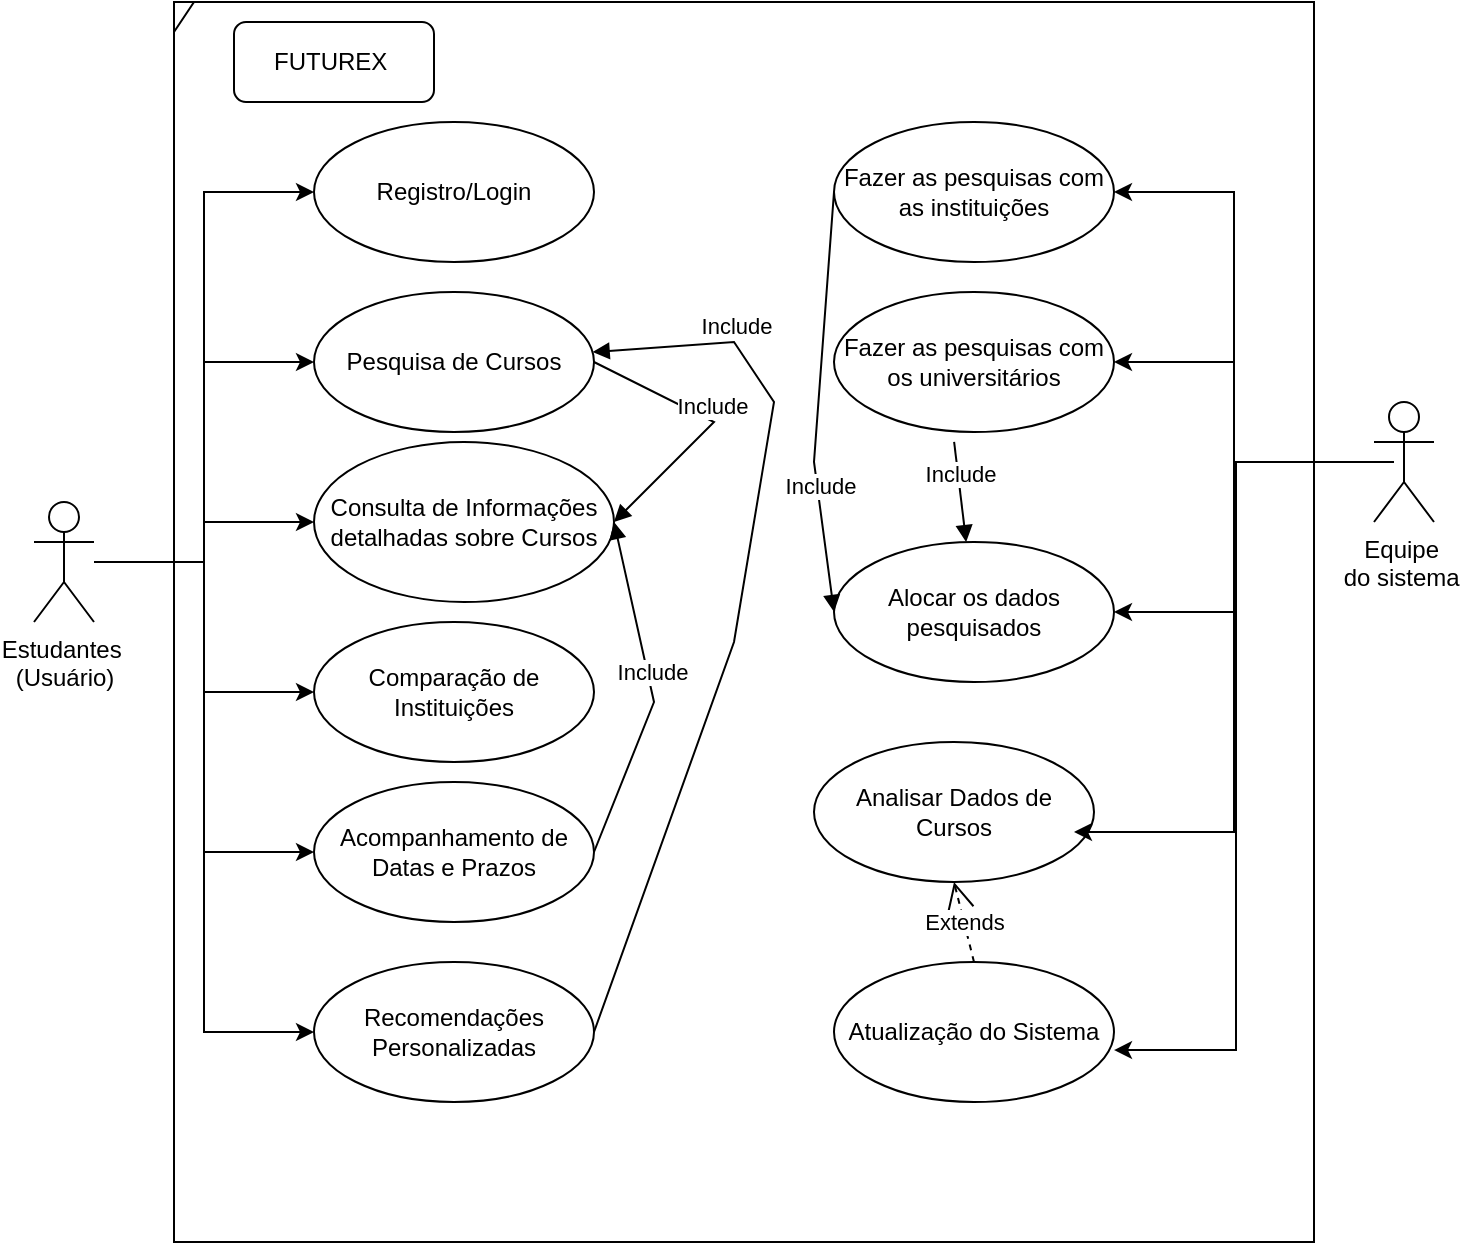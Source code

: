 <mxfile version="24.8.2">
  <diagram name="Página-1" id="-24_yZQOfbj3OQJfO07C">
    <mxGraphModel dx="954" dy="600" grid="1" gridSize="10" guides="1" tooltips="1" connect="1" arrows="1" fold="1" page="1" pageScale="1" pageWidth="827" pageHeight="1169" math="0" shadow="0">
      <root>
        <mxCell id="0" />
        <mxCell id="1" parent="0" />
        <mxCell id="6-74U6Mi0UwLJI_alVvZ-22" style="edgeStyle=orthogonalEdgeStyle;rounded=0;orthogonalLoop=1;jettySize=auto;html=1;entryX=0;entryY=0.5;entryDx=0;entryDy=0;" edge="1" parent="1" source="6-74U6Mi0UwLJI_alVvZ-9" target="6-74U6Mi0UwLJI_alVvZ-13">
          <mxGeometry relative="1" as="geometry" />
        </mxCell>
        <mxCell id="6-74U6Mi0UwLJI_alVvZ-23" style="edgeStyle=orthogonalEdgeStyle;rounded=0;orthogonalLoop=1;jettySize=auto;html=1;entryX=0;entryY=0.5;entryDx=0;entryDy=0;" edge="1" parent="1" source="6-74U6Mi0UwLJI_alVvZ-9" target="6-74U6Mi0UwLJI_alVvZ-14">
          <mxGeometry relative="1" as="geometry" />
        </mxCell>
        <mxCell id="6-74U6Mi0UwLJI_alVvZ-27" style="edgeStyle=orthogonalEdgeStyle;rounded=0;orthogonalLoop=1;jettySize=auto;html=1;entryX=0;entryY=0.5;entryDx=0;entryDy=0;" edge="1" parent="1" source="6-74U6Mi0UwLJI_alVvZ-9" target="6-74U6Mi0UwLJI_alVvZ-15">
          <mxGeometry relative="1" as="geometry" />
        </mxCell>
        <mxCell id="6-74U6Mi0UwLJI_alVvZ-28" style="edgeStyle=orthogonalEdgeStyle;rounded=0;orthogonalLoop=1;jettySize=auto;html=1;entryX=0;entryY=0.5;entryDx=0;entryDy=0;" edge="1" parent="1" source="6-74U6Mi0UwLJI_alVvZ-9" target="6-74U6Mi0UwLJI_alVvZ-17">
          <mxGeometry relative="1" as="geometry" />
        </mxCell>
        <mxCell id="6-74U6Mi0UwLJI_alVvZ-29" style="edgeStyle=orthogonalEdgeStyle;rounded=0;orthogonalLoop=1;jettySize=auto;html=1;entryX=0;entryY=0.5;entryDx=0;entryDy=0;" edge="1" parent="1" source="6-74U6Mi0UwLJI_alVvZ-9" target="6-74U6Mi0UwLJI_alVvZ-18">
          <mxGeometry relative="1" as="geometry" />
        </mxCell>
        <mxCell id="6-74U6Mi0UwLJI_alVvZ-30" style="edgeStyle=orthogonalEdgeStyle;rounded=0;orthogonalLoop=1;jettySize=auto;html=1;entryX=0;entryY=0.5;entryDx=0;entryDy=0;" edge="1" parent="1" source="6-74U6Mi0UwLJI_alVvZ-9" target="6-74U6Mi0UwLJI_alVvZ-16">
          <mxGeometry relative="1" as="geometry" />
        </mxCell>
        <mxCell id="6-74U6Mi0UwLJI_alVvZ-9" value="Estudantes&amp;nbsp;&lt;div&gt;(Usuário)&lt;/div&gt;" style="shape=umlActor;verticalLabelPosition=bottom;verticalAlign=top;html=1;" vertex="1" parent="1">
          <mxGeometry x="90" y="250" width="30" height="60" as="geometry" />
        </mxCell>
        <mxCell id="6-74U6Mi0UwLJI_alVvZ-31" style="edgeStyle=orthogonalEdgeStyle;rounded=0;orthogonalLoop=1;jettySize=auto;html=1;entryX=1;entryY=0.5;entryDx=0;entryDy=0;" edge="1" parent="1" source="6-74U6Mi0UwLJI_alVvZ-11" target="6-74U6Mi0UwLJI_alVvZ-24">
          <mxGeometry relative="1" as="geometry">
            <Array as="points">
              <mxPoint x="690" y="230" />
              <mxPoint x="690" y="95" />
            </Array>
          </mxGeometry>
        </mxCell>
        <mxCell id="6-74U6Mi0UwLJI_alVvZ-32" style="edgeStyle=orthogonalEdgeStyle;rounded=0;orthogonalLoop=1;jettySize=auto;html=1;entryX=1;entryY=0.5;entryDx=0;entryDy=0;" edge="1" parent="1" source="6-74U6Mi0UwLJI_alVvZ-11" target="6-74U6Mi0UwLJI_alVvZ-25">
          <mxGeometry relative="1" as="geometry">
            <Array as="points">
              <mxPoint x="690" y="230" />
              <mxPoint x="690" y="180" />
            </Array>
          </mxGeometry>
        </mxCell>
        <mxCell id="6-74U6Mi0UwLJI_alVvZ-45" style="edgeStyle=orthogonalEdgeStyle;rounded=0;orthogonalLoop=1;jettySize=auto;html=1;entryX=1;entryY=0.5;entryDx=0;entryDy=0;" edge="1" parent="1" source="6-74U6Mi0UwLJI_alVvZ-11" target="6-74U6Mi0UwLJI_alVvZ-26">
          <mxGeometry relative="1" as="geometry">
            <Array as="points">
              <mxPoint x="690" y="230" />
              <mxPoint x="690" y="305" />
            </Array>
          </mxGeometry>
        </mxCell>
        <mxCell id="6-74U6Mi0UwLJI_alVvZ-11" value="Equipe&amp;nbsp;&lt;div&gt;do sistema&amp;nbsp;&lt;/div&gt;" style="shape=umlActor;verticalLabelPosition=bottom;verticalAlign=top;html=1;" vertex="1" parent="1">
          <mxGeometry x="760" y="200" width="30" height="60" as="geometry" />
        </mxCell>
        <mxCell id="6-74U6Mi0UwLJI_alVvZ-12" value="" style="shape=umlFrame;whiteSpace=wrap;html=1;pointerEvents=0;width=10;height=15;" vertex="1" parent="1">
          <mxGeometry x="160" width="570" height="620" as="geometry" />
        </mxCell>
        <mxCell id="6-74U6Mi0UwLJI_alVvZ-13" value="Registro/Login" style="ellipse;whiteSpace=wrap;html=1;" vertex="1" parent="1">
          <mxGeometry x="230" y="60" width="140" height="70" as="geometry" />
        </mxCell>
        <mxCell id="6-74U6Mi0UwLJI_alVvZ-14" value="Pesquisa de Cursos" style="ellipse;whiteSpace=wrap;html=1;" vertex="1" parent="1">
          <mxGeometry x="230" y="145" width="140" height="70" as="geometry" />
        </mxCell>
        <mxCell id="6-74U6Mi0UwLJI_alVvZ-15" value="Consulta de Informações detalhadas sobre Cursos" style="ellipse;whiteSpace=wrap;html=1;" vertex="1" parent="1">
          <mxGeometry x="230" y="220" width="150" height="80" as="geometry" />
        </mxCell>
        <mxCell id="6-74U6Mi0UwLJI_alVvZ-16" value="Recomendações Personalizadas" style="ellipse;whiteSpace=wrap;html=1;" vertex="1" parent="1">
          <mxGeometry x="230" y="480" width="140" height="70" as="geometry" />
        </mxCell>
        <mxCell id="6-74U6Mi0UwLJI_alVvZ-17" value="Comparação de Instituições" style="ellipse;whiteSpace=wrap;html=1;" vertex="1" parent="1">
          <mxGeometry x="230" y="310" width="140" height="70" as="geometry" />
        </mxCell>
        <mxCell id="6-74U6Mi0UwLJI_alVvZ-18" value="Acompanhamento de Datas e Prazos" style="ellipse;whiteSpace=wrap;html=1;" vertex="1" parent="1">
          <mxGeometry x="230" y="390" width="140" height="70" as="geometry" />
        </mxCell>
        <mxCell id="6-74U6Mi0UwLJI_alVvZ-19" value="Analisar Dados de Cursos" style="ellipse;whiteSpace=wrap;html=1;" vertex="1" parent="1">
          <mxGeometry x="480" y="370" width="140" height="70" as="geometry" />
        </mxCell>
        <mxCell id="6-74U6Mi0UwLJI_alVvZ-20" value="Atualização do Sistema" style="ellipse;whiteSpace=wrap;html=1;" vertex="1" parent="1">
          <mxGeometry x="490" y="480" width="140" height="70" as="geometry" />
        </mxCell>
        <mxCell id="6-74U6Mi0UwLJI_alVvZ-24" value="Fazer as pesquisas com as instituições" style="ellipse;whiteSpace=wrap;html=1;" vertex="1" parent="1">
          <mxGeometry x="490" y="60" width="140" height="70" as="geometry" />
        </mxCell>
        <mxCell id="6-74U6Mi0UwLJI_alVvZ-25" value="Fazer as pesquisas com os universitários" style="ellipse;whiteSpace=wrap;html=1;" vertex="1" parent="1">
          <mxGeometry x="490" y="145" width="140" height="70" as="geometry" />
        </mxCell>
        <mxCell id="6-74U6Mi0UwLJI_alVvZ-26" value="Alocar os dados pesquisados" style="ellipse;whiteSpace=wrap;html=1;" vertex="1" parent="1">
          <mxGeometry x="490" y="270" width="140" height="70" as="geometry" />
        </mxCell>
        <mxCell id="6-74U6Mi0UwLJI_alVvZ-34" style="edgeStyle=orthogonalEdgeStyle;rounded=0;orthogonalLoop=1;jettySize=auto;html=1;entryX=1;entryY=0.5;entryDx=0;entryDy=0;" edge="1" parent="1">
          <mxGeometry relative="1" as="geometry">
            <mxPoint x="770" y="230" as="sourcePoint" />
            <mxPoint x="610.0" y="415" as="targetPoint" />
            <Array as="points">
              <mxPoint x="690" y="230" />
              <mxPoint x="690" y="415" />
            </Array>
          </mxGeometry>
        </mxCell>
        <mxCell id="6-74U6Mi0UwLJI_alVvZ-35" style="edgeStyle=orthogonalEdgeStyle;rounded=0;orthogonalLoop=1;jettySize=auto;html=1;entryX=0.993;entryY=0.629;entryDx=0;entryDy=0;entryPerimeter=0;" edge="1" parent="1">
          <mxGeometry relative="1" as="geometry">
            <mxPoint x="760.98" y="230.0" as="sourcePoint" />
            <mxPoint x="630" y="524.03" as="targetPoint" />
            <Array as="points">
              <mxPoint x="690.98" y="230" />
              <mxPoint x="690.98" y="524" />
            </Array>
          </mxGeometry>
        </mxCell>
        <mxCell id="6-74U6Mi0UwLJI_alVvZ-37" value="Include" style="html=1;verticalAlign=bottom;endArrow=block;curved=0;rounded=0;exitX=1;exitY=0.5;exitDx=0;exitDy=0;entryX=1;entryY=0.5;entryDx=0;entryDy=0;" edge="1" parent="1" source="6-74U6Mi0UwLJI_alVvZ-14" target="6-74U6Mi0UwLJI_alVvZ-15">
          <mxGeometry width="80" relative="1" as="geometry">
            <mxPoint x="390" y="190" as="sourcePoint" />
            <mxPoint x="470" y="210" as="targetPoint" />
            <Array as="points">
              <mxPoint x="430" y="210" />
            </Array>
          </mxGeometry>
        </mxCell>
        <mxCell id="6-74U6Mi0UwLJI_alVvZ-38" value="Include" style="html=1;verticalAlign=bottom;endArrow=block;curved=0;rounded=0;exitX=1;exitY=0.5;exitDx=0;exitDy=0;entryX=1;entryY=0.5;entryDx=0;entryDy=0;" edge="1" parent="1" source="6-74U6Mi0UwLJI_alVvZ-18" target="6-74U6Mi0UwLJI_alVvZ-15">
          <mxGeometry width="80" relative="1" as="geometry">
            <mxPoint x="370" y="320" as="sourcePoint" />
            <mxPoint x="450" y="320" as="targetPoint" />
            <Array as="points">
              <mxPoint x="400" y="350" />
            </Array>
          </mxGeometry>
        </mxCell>
        <mxCell id="6-74U6Mi0UwLJI_alVvZ-40" value="Include" style="html=1;verticalAlign=bottom;endArrow=block;curved=0;rounded=0;exitX=1;exitY=0.5;exitDx=0;exitDy=0;" edge="1" parent="1" source="6-74U6Mi0UwLJI_alVvZ-16" target="6-74U6Mi0UwLJI_alVvZ-14">
          <mxGeometry x="0.669" width="80" relative="1" as="geometry">
            <mxPoint x="390" y="480" as="sourcePoint" />
            <mxPoint x="370" y="200" as="targetPoint" />
            <Array as="points">
              <mxPoint x="440" y="320" />
              <mxPoint x="460" y="200" />
              <mxPoint x="440" y="170" />
            </Array>
            <mxPoint as="offset" />
          </mxGeometry>
        </mxCell>
        <mxCell id="6-74U6Mi0UwLJI_alVvZ-41" value="Include" style="html=1;verticalAlign=bottom;endArrow=block;curved=0;rounded=0;exitX=0;exitY=0.5;exitDx=0;exitDy=0;entryX=0;entryY=0.5;entryDx=0;entryDy=0;" edge="1" parent="1" source="6-74U6Mi0UwLJI_alVvZ-24" target="6-74U6Mi0UwLJI_alVvZ-26">
          <mxGeometry x="0.488" width="80" relative="1" as="geometry">
            <mxPoint x="470" y="140" as="sourcePoint" />
            <mxPoint x="550" y="140" as="targetPoint" />
            <Array as="points">
              <mxPoint x="480" y="230" />
            </Array>
            <mxPoint as="offset" />
          </mxGeometry>
        </mxCell>
        <mxCell id="6-74U6Mi0UwLJI_alVvZ-43" value="Include" style="html=1;verticalAlign=bottom;endArrow=block;curved=0;rounded=0;exitX=0.429;exitY=1.071;exitDx=0;exitDy=0;exitPerimeter=0;" edge="1" parent="1" source="6-74U6Mi0UwLJI_alVvZ-25" target="6-74U6Mi0UwLJI_alVvZ-26">
          <mxGeometry width="80" relative="1" as="geometry">
            <mxPoint x="590" y="220" as="sourcePoint" />
            <mxPoint x="670" y="220" as="targetPoint" />
          </mxGeometry>
        </mxCell>
        <mxCell id="6-74U6Mi0UwLJI_alVvZ-44" value="Extends" style="endArrow=open;endSize=12;dashed=1;html=1;rounded=0;entryX=0.5;entryY=1;entryDx=0;entryDy=0;exitX=0.5;exitY=0;exitDx=0;exitDy=0;" edge="1" parent="1" source="6-74U6Mi0UwLJI_alVvZ-20" target="6-74U6Mi0UwLJI_alVvZ-19">
          <mxGeometry width="160" relative="1" as="geometry">
            <mxPoint x="480" y="470" as="sourcePoint" />
            <mxPoint x="640" y="470" as="targetPoint" />
          </mxGeometry>
        </mxCell>
        <mxCell id="6-74U6Mi0UwLJI_alVvZ-46" value="FUTUREX&amp;nbsp;" style="rounded=1;whiteSpace=wrap;html=1;" vertex="1" parent="1">
          <mxGeometry x="190" y="10" width="100" height="40" as="geometry" />
        </mxCell>
      </root>
    </mxGraphModel>
  </diagram>
</mxfile>
